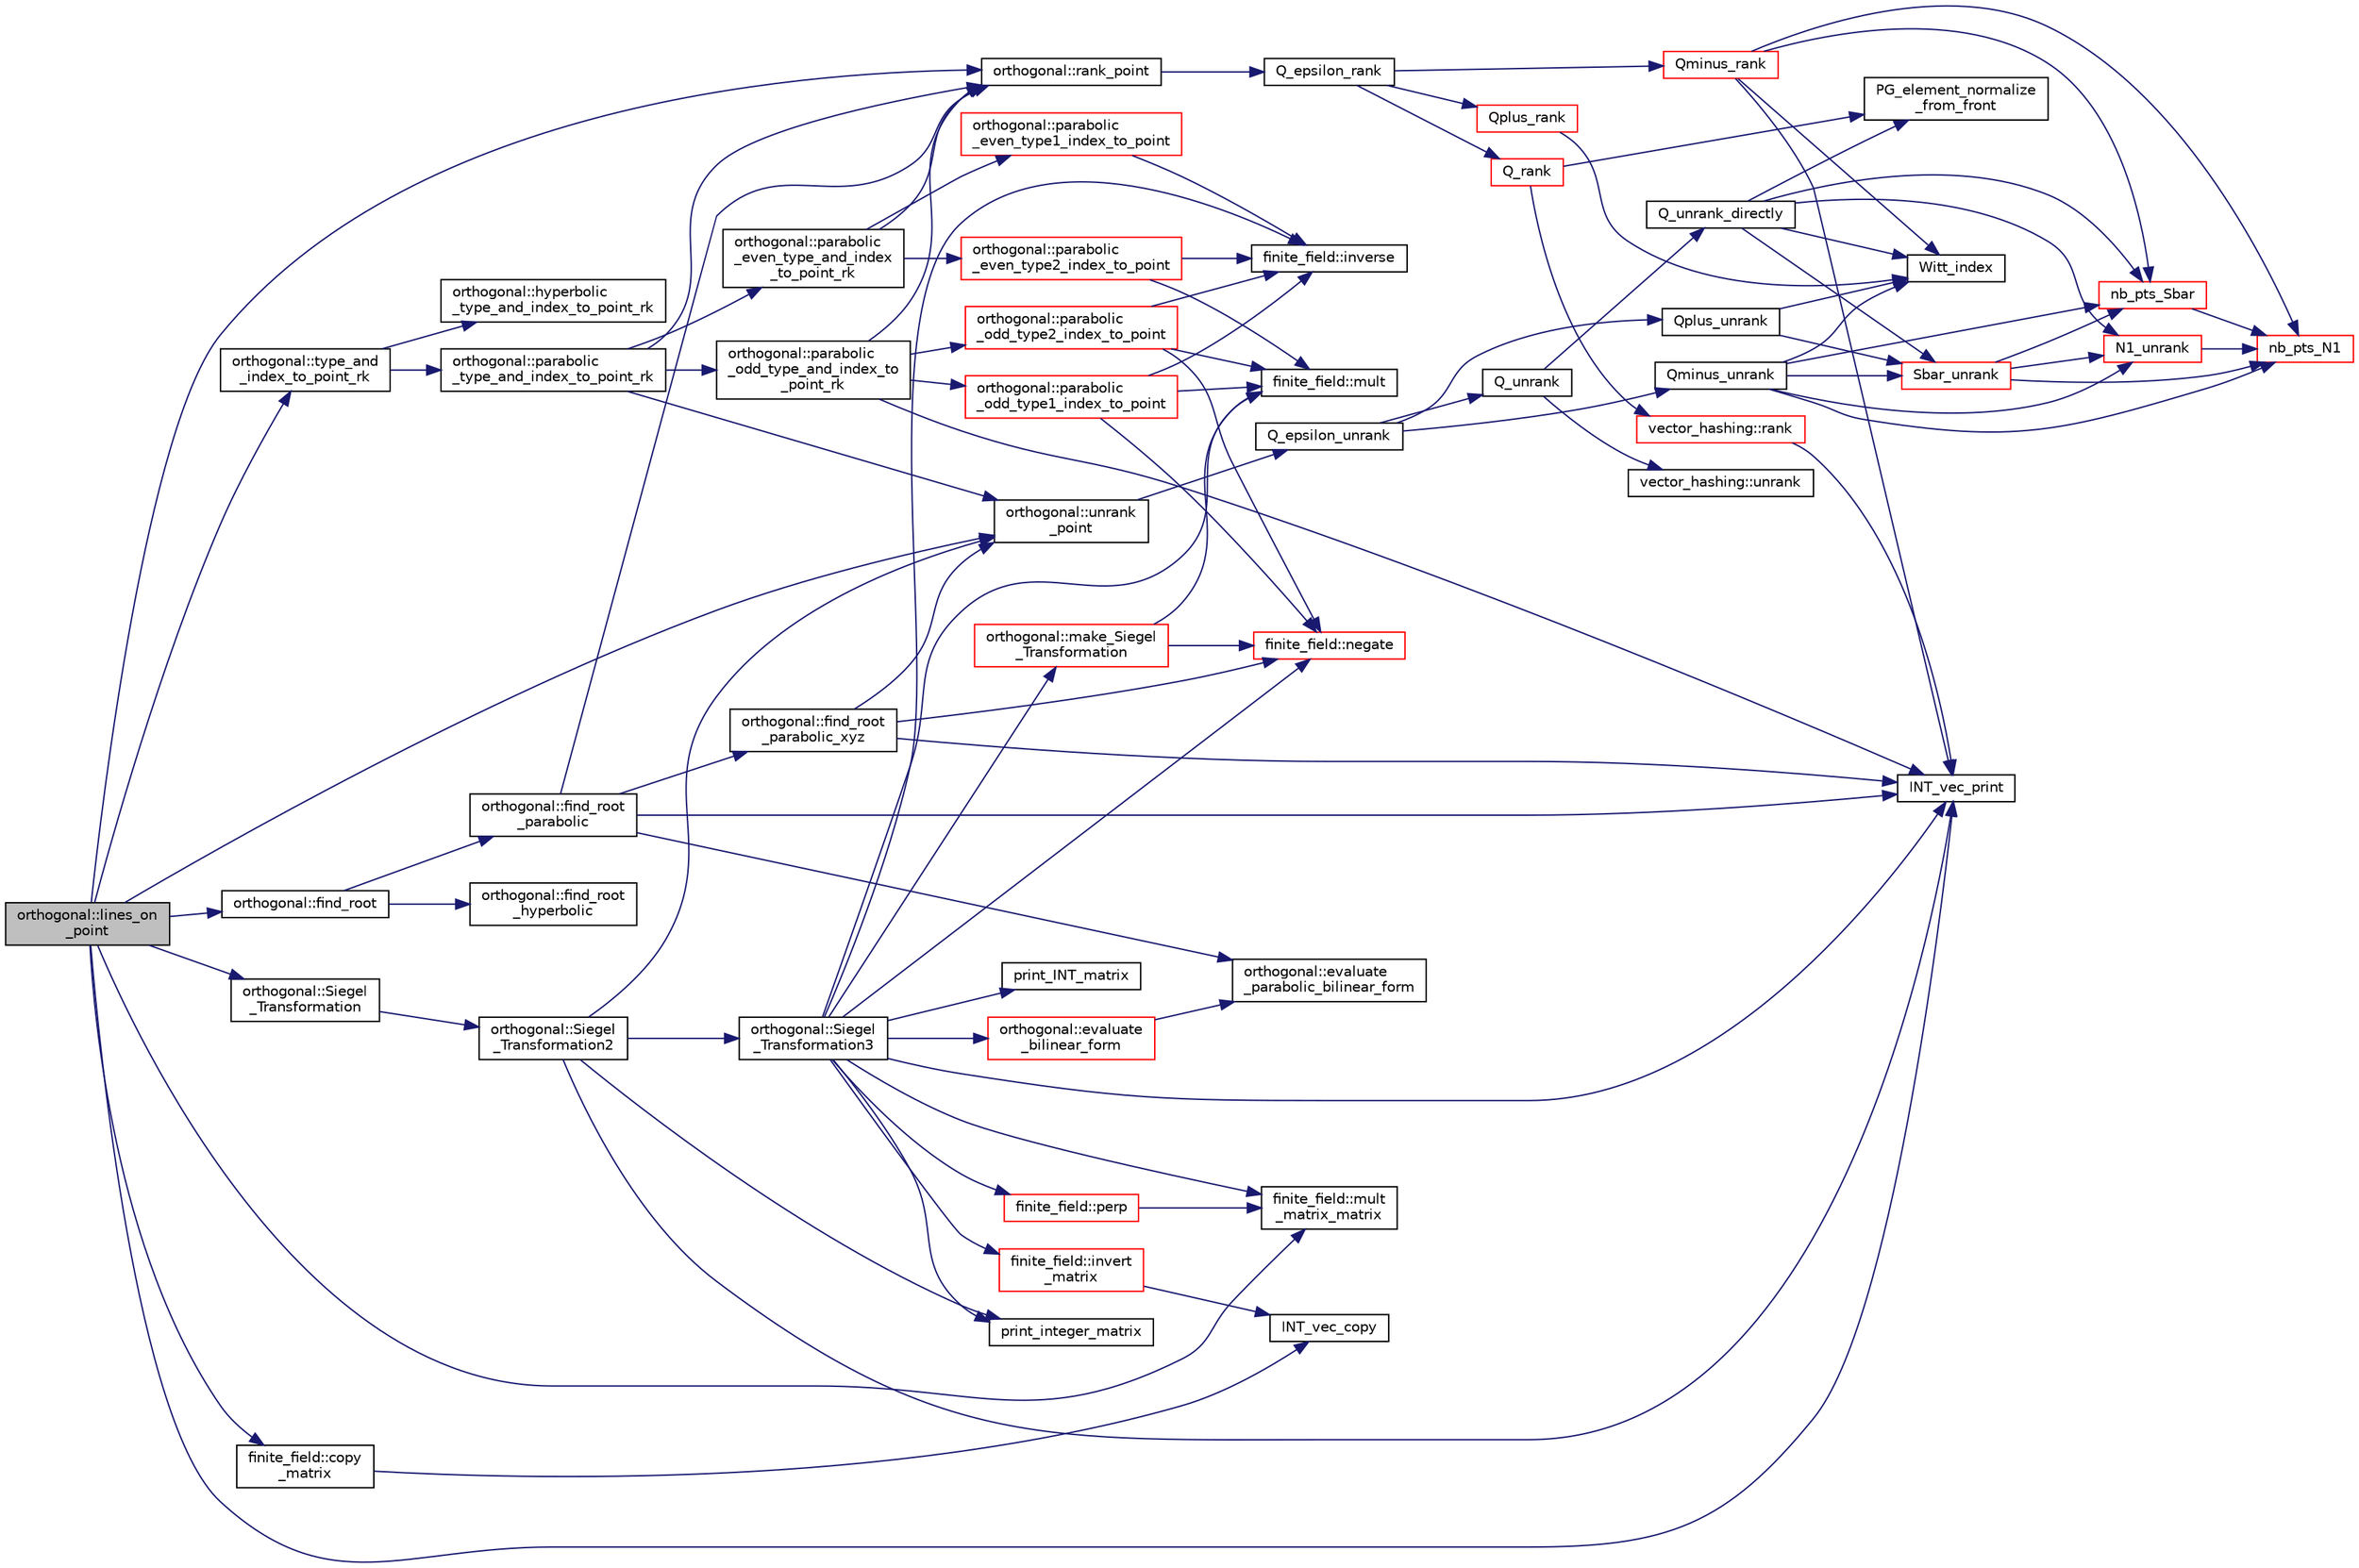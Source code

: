 digraph "orthogonal::lines_on_point"
{
  edge [fontname="Helvetica",fontsize="10",labelfontname="Helvetica",labelfontsize="10"];
  node [fontname="Helvetica",fontsize="10",shape=record];
  rankdir="LR";
  Node11133 [label="orthogonal::lines_on\l_point",height=0.2,width=0.4,color="black", fillcolor="grey75", style="filled", fontcolor="black"];
  Node11133 -> Node11134 [color="midnightblue",fontsize="10",style="solid",fontname="Helvetica"];
  Node11134 [label="orthogonal::type_and\l_index_to_point_rk",height=0.2,width=0.4,color="black", fillcolor="white", style="filled",URL="$d7/daa/classorthogonal.html#a319ef460cdfe3247d336c3fb482901eb"];
  Node11134 -> Node11135 [color="midnightblue",fontsize="10",style="solid",fontname="Helvetica"];
  Node11135 [label="orthogonal::hyperbolic\l_type_and_index_to_point_rk",height=0.2,width=0.4,color="black", fillcolor="white", style="filled",URL="$d7/daa/classorthogonal.html#af31cd843ff2e6eb4fe1ba9c49e62d1b8"];
  Node11134 -> Node11136 [color="midnightblue",fontsize="10",style="solid",fontname="Helvetica"];
  Node11136 [label="orthogonal::parabolic\l_type_and_index_to_point_rk",height=0.2,width=0.4,color="black", fillcolor="white", style="filled",URL="$d7/daa/classorthogonal.html#a67c316cf01b382762e6ac372f522d106"];
  Node11136 -> Node11137 [color="midnightblue",fontsize="10",style="solid",fontname="Helvetica"];
  Node11137 [label="orthogonal::unrank\l_point",height=0.2,width=0.4,color="black", fillcolor="white", style="filled",URL="$d7/daa/classorthogonal.html#ab655117100f7c66c19817b84ac5ac0a0"];
  Node11137 -> Node11138 [color="midnightblue",fontsize="10",style="solid",fontname="Helvetica"];
  Node11138 [label="Q_epsilon_unrank",height=0.2,width=0.4,color="black", fillcolor="white", style="filled",URL="$d4/d67/geometry_8h.html#af162c4d30d4a6528299e37551c353e7b"];
  Node11138 -> Node11139 [color="midnightblue",fontsize="10",style="solid",fontname="Helvetica"];
  Node11139 [label="Q_unrank",height=0.2,width=0.4,color="black", fillcolor="white", style="filled",URL="$db/da0/lib_2foundations_2geometry_2orthogonal__points_8_c.html#a6d02923d5b54ef796934e753e6f5b65b"];
  Node11139 -> Node11140 [color="midnightblue",fontsize="10",style="solid",fontname="Helvetica"];
  Node11140 [label="vector_hashing::unrank",height=0.2,width=0.4,color="black", fillcolor="white", style="filled",URL="$d8/daa/classvector__hashing.html#abbebd3a96a6d27a34b9b49af99e2ed3d"];
  Node11139 -> Node11141 [color="midnightblue",fontsize="10",style="solid",fontname="Helvetica"];
  Node11141 [label="Q_unrank_directly",height=0.2,width=0.4,color="black", fillcolor="white", style="filled",URL="$db/da0/lib_2foundations_2geometry_2orthogonal__points_8_c.html#a105e7e72249e78fcf0785c69099d90ce"];
  Node11141 -> Node11142 [color="midnightblue",fontsize="10",style="solid",fontname="Helvetica"];
  Node11142 [label="Witt_index",height=0.2,width=0.4,color="black", fillcolor="white", style="filled",URL="$db/da0/lib_2foundations_2geometry_2orthogonal__points_8_c.html#ab3483ecb9859a6758f82b5327da50534"];
  Node11141 -> Node11143 [color="midnightblue",fontsize="10",style="solid",fontname="Helvetica"];
  Node11143 [label="nb_pts_Sbar",height=0.2,width=0.4,color="red", fillcolor="white", style="filled",URL="$db/da0/lib_2foundations_2geometry_2orthogonal__points_8_c.html#a986dda26505c9934c771578b084f67cc"];
  Node11143 -> Node11146 [color="midnightblue",fontsize="10",style="solid",fontname="Helvetica"];
  Node11146 [label="nb_pts_N1",height=0.2,width=0.4,color="red", fillcolor="white", style="filled",URL="$db/da0/lib_2foundations_2geometry_2orthogonal__points_8_c.html#ae0f2e1c76523db67b4ec9629ccc35bc6"];
  Node11141 -> Node11148 [color="midnightblue",fontsize="10",style="solid",fontname="Helvetica"];
  Node11148 [label="Sbar_unrank",height=0.2,width=0.4,color="red", fillcolor="white", style="filled",URL="$db/da0/lib_2foundations_2geometry_2orthogonal__points_8_c.html#a65d9b9ccfff12dd92f4f4e8360701c98"];
  Node11148 -> Node11143 [color="midnightblue",fontsize="10",style="solid",fontname="Helvetica"];
  Node11148 -> Node11146 [color="midnightblue",fontsize="10",style="solid",fontname="Helvetica"];
  Node11148 -> Node11151 [color="midnightblue",fontsize="10",style="solid",fontname="Helvetica"];
  Node11151 [label="N1_unrank",height=0.2,width=0.4,color="red", fillcolor="white", style="filled",URL="$db/da0/lib_2foundations_2geometry_2orthogonal__points_8_c.html#aa9427e27f7f207c1baff3a34cc5d78cf"];
  Node11151 -> Node11146 [color="midnightblue",fontsize="10",style="solid",fontname="Helvetica"];
  Node11141 -> Node11156 [color="midnightblue",fontsize="10",style="solid",fontname="Helvetica"];
  Node11156 [label="PG_element_normalize\l_from_front",height=0.2,width=0.4,color="black", fillcolor="white", style="filled",URL="$d4/d67/geometry_8h.html#af675caf5f9975573455c8d93cb56bf95"];
  Node11141 -> Node11151 [color="midnightblue",fontsize="10",style="solid",fontname="Helvetica"];
  Node11138 -> Node11157 [color="midnightblue",fontsize="10",style="solid",fontname="Helvetica"];
  Node11157 [label="Qplus_unrank",height=0.2,width=0.4,color="black", fillcolor="white", style="filled",URL="$db/da0/lib_2foundations_2geometry_2orthogonal__points_8_c.html#ad50512edd586919700e033744b4a03c8"];
  Node11157 -> Node11142 [color="midnightblue",fontsize="10",style="solid",fontname="Helvetica"];
  Node11157 -> Node11148 [color="midnightblue",fontsize="10",style="solid",fontname="Helvetica"];
  Node11138 -> Node11158 [color="midnightblue",fontsize="10",style="solid",fontname="Helvetica"];
  Node11158 [label="Qminus_unrank",height=0.2,width=0.4,color="black", fillcolor="white", style="filled",URL="$db/da0/lib_2foundations_2geometry_2orthogonal__points_8_c.html#ac2dd18f435ab479095b836a483c12c7d"];
  Node11158 -> Node11142 [color="midnightblue",fontsize="10",style="solid",fontname="Helvetica"];
  Node11158 -> Node11143 [color="midnightblue",fontsize="10",style="solid",fontname="Helvetica"];
  Node11158 -> Node11148 [color="midnightblue",fontsize="10",style="solid",fontname="Helvetica"];
  Node11158 -> Node11146 [color="midnightblue",fontsize="10",style="solid",fontname="Helvetica"];
  Node11158 -> Node11151 [color="midnightblue",fontsize="10",style="solid",fontname="Helvetica"];
  Node11136 -> Node11159 [color="midnightblue",fontsize="10",style="solid",fontname="Helvetica"];
  Node11159 [label="orthogonal::rank_point",height=0.2,width=0.4,color="black", fillcolor="white", style="filled",URL="$d7/daa/classorthogonal.html#adb4f1528590a804b3c011a68c9ebf655"];
  Node11159 -> Node11160 [color="midnightblue",fontsize="10",style="solid",fontname="Helvetica"];
  Node11160 [label="Q_epsilon_rank",height=0.2,width=0.4,color="black", fillcolor="white", style="filled",URL="$d4/d67/geometry_8h.html#a0949e1151174e2988aa697cb31942e97"];
  Node11160 -> Node11161 [color="midnightblue",fontsize="10",style="solid",fontname="Helvetica"];
  Node11161 [label="Q_rank",height=0.2,width=0.4,color="red", fillcolor="white", style="filled",URL="$db/da0/lib_2foundations_2geometry_2orthogonal__points_8_c.html#ad2671f4db3224df1e22494b9d946375e"];
  Node11161 -> Node11156 [color="midnightblue",fontsize="10",style="solid",fontname="Helvetica"];
  Node11161 -> Node11162 [color="midnightblue",fontsize="10",style="solid",fontname="Helvetica"];
  Node11162 [label="vector_hashing::rank",height=0.2,width=0.4,color="red", fillcolor="white", style="filled",URL="$d8/daa/classvector__hashing.html#a4879796cc2ade5fcef891747909ec710"];
  Node11162 -> Node11167 [color="midnightblue",fontsize="10",style="solid",fontname="Helvetica"];
  Node11167 [label="INT_vec_print",height=0.2,width=0.4,color="black", fillcolor="white", style="filled",URL="$df/dbf/sajeeb_8_c.html#a79a5901af0b47dd0d694109543c027fe"];
  Node11160 -> Node11177 [color="midnightblue",fontsize="10",style="solid",fontname="Helvetica"];
  Node11177 [label="Qplus_rank",height=0.2,width=0.4,color="red", fillcolor="white", style="filled",URL="$db/da0/lib_2foundations_2geometry_2orthogonal__points_8_c.html#aaa1be357d007a845ce2866169d63afb7"];
  Node11177 -> Node11142 [color="midnightblue",fontsize="10",style="solid",fontname="Helvetica"];
  Node11160 -> Node11178 [color="midnightblue",fontsize="10",style="solid",fontname="Helvetica"];
  Node11178 [label="Qminus_rank",height=0.2,width=0.4,color="red", fillcolor="white", style="filled",URL="$db/da0/lib_2foundations_2geometry_2orthogonal__points_8_c.html#aec3e3dad3c2c12fa081edab0af2cb91a"];
  Node11178 -> Node11142 [color="midnightblue",fontsize="10",style="solid",fontname="Helvetica"];
  Node11178 -> Node11167 [color="midnightblue",fontsize="10",style="solid",fontname="Helvetica"];
  Node11178 -> Node11143 [color="midnightblue",fontsize="10",style="solid",fontname="Helvetica"];
  Node11178 -> Node11146 [color="midnightblue",fontsize="10",style="solid",fontname="Helvetica"];
  Node11136 -> Node11180 [color="midnightblue",fontsize="10",style="solid",fontname="Helvetica"];
  Node11180 [label="orthogonal::parabolic\l_even_type_and_index\l_to_point_rk",height=0.2,width=0.4,color="black", fillcolor="white", style="filled",URL="$d7/daa/classorthogonal.html#af43894039e8c5a8039f52b93dfa3ff77"];
  Node11180 -> Node11181 [color="midnightblue",fontsize="10",style="solid",fontname="Helvetica"];
  Node11181 [label="orthogonal::parabolic\l_even_type1_index_to_point",height=0.2,width=0.4,color="red", fillcolor="white", style="filled",URL="$d7/daa/classorthogonal.html#a6646754b896f772146faceaa4100403f"];
  Node11181 -> Node11183 [color="midnightblue",fontsize="10",style="solid",fontname="Helvetica"];
  Node11183 [label="finite_field::inverse",height=0.2,width=0.4,color="black", fillcolor="white", style="filled",URL="$df/d5a/classfinite__field.html#a69f2a12c01e70b7ce2d115c5221c9cdd"];
  Node11180 -> Node11159 [color="midnightblue",fontsize="10",style="solid",fontname="Helvetica"];
  Node11180 -> Node11184 [color="midnightblue",fontsize="10",style="solid",fontname="Helvetica"];
  Node11184 [label="orthogonal::parabolic\l_even_type2_index_to_point",height=0.2,width=0.4,color="red", fillcolor="white", style="filled",URL="$d7/daa/classorthogonal.html#ac00a073ffe018536d0b07841b405533a"];
  Node11184 -> Node11183 [color="midnightblue",fontsize="10",style="solid",fontname="Helvetica"];
  Node11184 -> Node11189 [color="midnightblue",fontsize="10",style="solid",fontname="Helvetica"];
  Node11189 [label="finite_field::mult",height=0.2,width=0.4,color="black", fillcolor="white", style="filled",URL="$df/d5a/classfinite__field.html#a24fb5917aa6d4d656fd855b7f44a13b0"];
  Node11136 -> Node11193 [color="midnightblue",fontsize="10",style="solid",fontname="Helvetica"];
  Node11193 [label="orthogonal::parabolic\l_odd_type_and_index_to\l_point_rk",height=0.2,width=0.4,color="black", fillcolor="white", style="filled",URL="$d7/daa/classorthogonal.html#aac70113614b52601e38b3ce8cbffbc9a"];
  Node11193 -> Node11194 [color="midnightblue",fontsize="10",style="solid",fontname="Helvetica"];
  Node11194 [label="orthogonal::parabolic\l_odd_type1_index_to_point",height=0.2,width=0.4,color="red", fillcolor="white", style="filled",URL="$d7/daa/classorthogonal.html#a90ae2eb18659cb8dcd94eafc0b4eccf7"];
  Node11194 -> Node11195 [color="midnightblue",fontsize="10",style="solid",fontname="Helvetica"];
  Node11195 [label="finite_field::negate",height=0.2,width=0.4,color="red", fillcolor="white", style="filled",URL="$df/d5a/classfinite__field.html#aa9d798298f25d4a9262b5bc5f1733e31"];
  Node11194 -> Node11189 [color="midnightblue",fontsize="10",style="solid",fontname="Helvetica"];
  Node11194 -> Node11183 [color="midnightblue",fontsize="10",style="solid",fontname="Helvetica"];
  Node11193 -> Node11167 [color="midnightblue",fontsize="10",style="solid",fontname="Helvetica"];
  Node11193 -> Node11159 [color="midnightblue",fontsize="10",style="solid",fontname="Helvetica"];
  Node11193 -> Node11196 [color="midnightblue",fontsize="10",style="solid",fontname="Helvetica"];
  Node11196 [label="orthogonal::parabolic\l_odd_type2_index_to_point",height=0.2,width=0.4,color="red", fillcolor="white", style="filled",URL="$d7/daa/classorthogonal.html#a7bbc04bb592d92a5dc35b77f33811fe0"];
  Node11196 -> Node11195 [color="midnightblue",fontsize="10",style="solid",fontname="Helvetica"];
  Node11196 -> Node11189 [color="midnightblue",fontsize="10",style="solid",fontname="Helvetica"];
  Node11196 -> Node11183 [color="midnightblue",fontsize="10",style="solid",fontname="Helvetica"];
  Node11133 -> Node11137 [color="midnightblue",fontsize="10",style="solid",fontname="Helvetica"];
  Node11133 -> Node11197 [color="midnightblue",fontsize="10",style="solid",fontname="Helvetica"];
  Node11197 [label="orthogonal::find_root",height=0.2,width=0.4,color="black", fillcolor="white", style="filled",URL="$d7/daa/classorthogonal.html#a7cad6e763a1f49ab5e372a26f5cdf247"];
  Node11197 -> Node11198 [color="midnightblue",fontsize="10",style="solid",fontname="Helvetica"];
  Node11198 [label="orthogonal::find_root\l_hyperbolic",height=0.2,width=0.4,color="black", fillcolor="white", style="filled",URL="$d7/daa/classorthogonal.html#a4cb66d7aec283cd032a99cb9b2b9992d"];
  Node11197 -> Node11199 [color="midnightblue",fontsize="10",style="solid",fontname="Helvetica"];
  Node11199 [label="orthogonal::find_root\l_parabolic",height=0.2,width=0.4,color="black", fillcolor="white", style="filled",URL="$d7/daa/classorthogonal.html#a2e4453bb31692707f8a9e8b660b2e136"];
  Node11199 -> Node11200 [color="midnightblue",fontsize="10",style="solid",fontname="Helvetica"];
  Node11200 [label="orthogonal::find_root\l_parabolic_xyz",height=0.2,width=0.4,color="black", fillcolor="white", style="filled",URL="$d7/daa/classorthogonal.html#a17dba83065c664a7d174c4693e87493b"];
  Node11200 -> Node11137 [color="midnightblue",fontsize="10",style="solid",fontname="Helvetica"];
  Node11200 -> Node11167 [color="midnightblue",fontsize="10",style="solid",fontname="Helvetica"];
  Node11200 -> Node11195 [color="midnightblue",fontsize="10",style="solid",fontname="Helvetica"];
  Node11199 -> Node11167 [color="midnightblue",fontsize="10",style="solid",fontname="Helvetica"];
  Node11199 -> Node11201 [color="midnightblue",fontsize="10",style="solid",fontname="Helvetica"];
  Node11201 [label="orthogonal::evaluate\l_parabolic_bilinear_form",height=0.2,width=0.4,color="black", fillcolor="white", style="filled",URL="$d7/daa/classorthogonal.html#a8ee79da4c853cd384a0028cbebbbe0ee"];
  Node11199 -> Node11159 [color="midnightblue",fontsize="10",style="solid",fontname="Helvetica"];
  Node11133 -> Node11202 [color="midnightblue",fontsize="10",style="solid",fontname="Helvetica"];
  Node11202 [label="orthogonal::Siegel\l_Transformation",height=0.2,width=0.4,color="black", fillcolor="white", style="filled",URL="$d7/daa/classorthogonal.html#a27258e68c99323ac8de66fedbe565a3d"];
  Node11202 -> Node11203 [color="midnightblue",fontsize="10",style="solid",fontname="Helvetica"];
  Node11203 [label="orthogonal::Siegel\l_Transformation2",height=0.2,width=0.4,color="black", fillcolor="white", style="filled",URL="$d7/daa/classorthogonal.html#aaf1945ebd71495f1b362e5091d4b30ec"];
  Node11203 -> Node11137 [color="midnightblue",fontsize="10",style="solid",fontname="Helvetica"];
  Node11203 -> Node11167 [color="midnightblue",fontsize="10",style="solid",fontname="Helvetica"];
  Node11203 -> Node11204 [color="midnightblue",fontsize="10",style="solid",fontname="Helvetica"];
  Node11204 [label="orthogonal::Siegel\l_Transformation3",height=0.2,width=0.4,color="black", fillcolor="white", style="filled",URL="$d7/daa/classorthogonal.html#ac9129abf3f825e8c7d5591d1ba116ac7"];
  Node11204 -> Node11205 [color="midnightblue",fontsize="10",style="solid",fontname="Helvetica"];
  Node11205 [label="print_INT_matrix",height=0.2,width=0.4,color="black", fillcolor="white", style="filled",URL="$d2/d7c/combinatorics_8_c.html#ad4cc855d33d97d2b05e36514ffe2ef03"];
  Node11204 -> Node11167 [color="midnightblue",fontsize="10",style="solid",fontname="Helvetica"];
  Node11204 -> Node11206 [color="midnightblue",fontsize="10",style="solid",fontname="Helvetica"];
  Node11206 [label="orthogonal::evaluate\l_bilinear_form",height=0.2,width=0.4,color="red", fillcolor="white", style="filled",URL="$d7/daa/classorthogonal.html#a1cb22ce04ab60e22852f610ec3fe5c98"];
  Node11206 -> Node11201 [color="midnightblue",fontsize="10",style="solid",fontname="Helvetica"];
  Node11204 -> Node11183 [color="midnightblue",fontsize="10",style="solid",fontname="Helvetica"];
  Node11204 -> Node11189 [color="midnightblue",fontsize="10",style="solid",fontname="Helvetica"];
  Node11204 -> Node11209 [color="midnightblue",fontsize="10",style="solid",fontname="Helvetica"];
  Node11209 [label="print_integer_matrix",height=0.2,width=0.4,color="black", fillcolor="white", style="filled",URL="$d5/db4/io__and__os_8h.html#ab4d187a9b89a64102b971201b789b653"];
  Node11204 -> Node11210 [color="midnightblue",fontsize="10",style="solid",fontname="Helvetica"];
  Node11210 [label="finite_field::perp",height=0.2,width=0.4,color="red", fillcolor="white", style="filled",URL="$df/d5a/classfinite__field.html#a7f4cbb62d037e07893f3c868eea3b818"];
  Node11210 -> Node11211 [color="midnightblue",fontsize="10",style="solid",fontname="Helvetica"];
  Node11211 [label="finite_field::mult\l_matrix_matrix",height=0.2,width=0.4,color="black", fillcolor="white", style="filled",URL="$df/d5a/classfinite__field.html#a5e28706b815838d0ec34de1fa74bc3c4"];
  Node11204 -> Node11214 [color="midnightblue",fontsize="10",style="solid",fontname="Helvetica"];
  Node11214 [label="finite_field::invert\l_matrix",height=0.2,width=0.4,color="red", fillcolor="white", style="filled",URL="$df/d5a/classfinite__field.html#adab449ef01b1feafe000c8fff7ae013f"];
  Node11214 -> Node11215 [color="midnightblue",fontsize="10",style="solid",fontname="Helvetica"];
  Node11215 [label="INT_vec_copy",height=0.2,width=0.4,color="black", fillcolor="white", style="filled",URL="$df/dbf/sajeeb_8_c.html#ac2d875e27e009af6ec04d17254d11075"];
  Node11204 -> Node11211 [color="midnightblue",fontsize="10",style="solid",fontname="Helvetica"];
  Node11204 -> Node11195 [color="midnightblue",fontsize="10",style="solid",fontname="Helvetica"];
  Node11204 -> Node11216 [color="midnightblue",fontsize="10",style="solid",fontname="Helvetica"];
  Node11216 [label="orthogonal::make_Siegel\l_Transformation",height=0.2,width=0.4,color="red", fillcolor="white", style="filled",URL="$d7/daa/classorthogonal.html#a0edc12b4b658b09345e41b351e9e8d26"];
  Node11216 -> Node11189 [color="midnightblue",fontsize="10",style="solid",fontname="Helvetica"];
  Node11216 -> Node11195 [color="midnightblue",fontsize="10",style="solid",fontname="Helvetica"];
  Node11203 -> Node11209 [color="midnightblue",fontsize="10",style="solid",fontname="Helvetica"];
  Node11133 -> Node11211 [color="midnightblue",fontsize="10",style="solid",fontname="Helvetica"];
  Node11133 -> Node11225 [color="midnightblue",fontsize="10",style="solid",fontname="Helvetica"];
  Node11225 [label="finite_field::copy\l_matrix",height=0.2,width=0.4,color="black", fillcolor="white", style="filled",URL="$df/d5a/classfinite__field.html#a2bfe6d4feabc4f27d253c7702ef9b8cb"];
  Node11225 -> Node11215 [color="midnightblue",fontsize="10",style="solid",fontname="Helvetica"];
  Node11133 -> Node11159 [color="midnightblue",fontsize="10",style="solid",fontname="Helvetica"];
  Node11133 -> Node11167 [color="midnightblue",fontsize="10",style="solid",fontname="Helvetica"];
}
